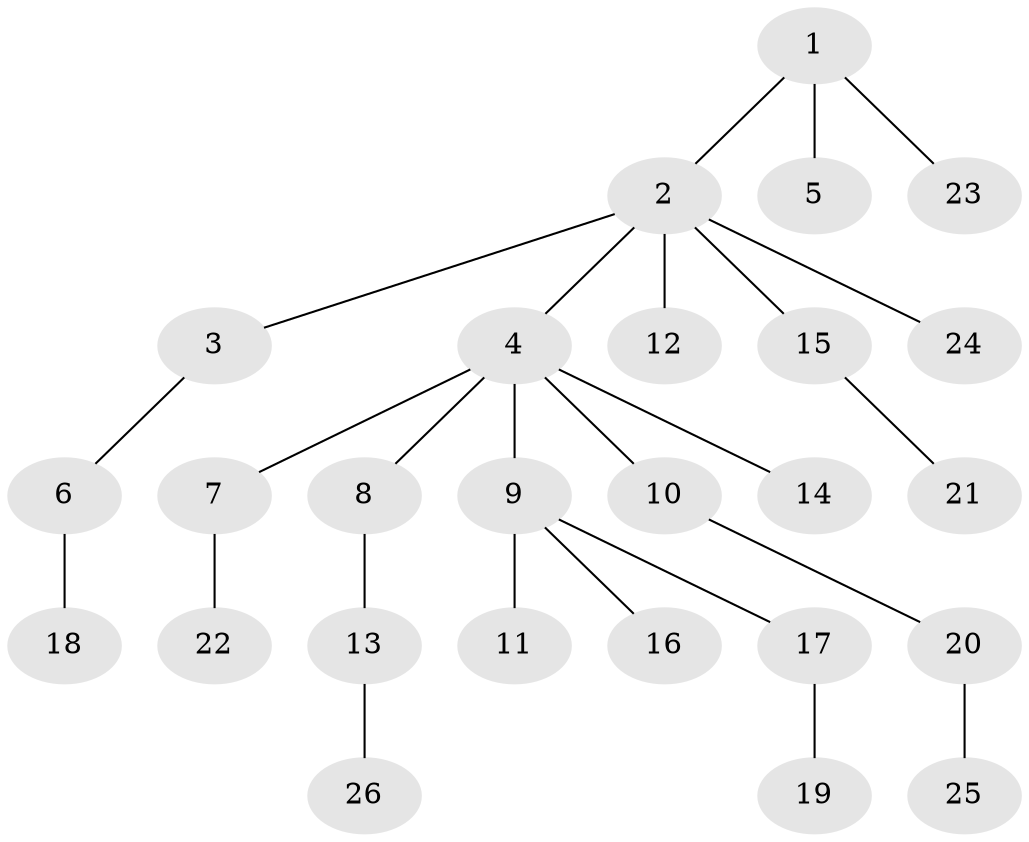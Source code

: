 // original degree distribution, {4: 0.02, 7: 0.04, 1: 0.56, 3: 0.14, 2: 0.2, 6: 0.02, 5: 0.02}
// Generated by graph-tools (version 1.1) at 2025/36/03/09/25 02:36:30]
// undirected, 26 vertices, 25 edges
graph export_dot {
graph [start="1"]
  node [color=gray90,style=filled];
  1;
  2;
  3;
  4;
  5;
  6;
  7;
  8;
  9;
  10;
  11;
  12;
  13;
  14;
  15;
  16;
  17;
  18;
  19;
  20;
  21;
  22;
  23;
  24;
  25;
  26;
  1 -- 2 [weight=1.0];
  1 -- 5 [weight=1.0];
  1 -- 23 [weight=1.0];
  2 -- 3 [weight=1.0];
  2 -- 4 [weight=1.0];
  2 -- 12 [weight=1.0];
  2 -- 15 [weight=1.0];
  2 -- 24 [weight=1.0];
  3 -- 6 [weight=1.0];
  4 -- 7 [weight=1.0];
  4 -- 8 [weight=1.0];
  4 -- 9 [weight=1.0];
  4 -- 10 [weight=1.0];
  4 -- 14 [weight=1.0];
  6 -- 18 [weight=1.0];
  7 -- 22 [weight=4.0];
  8 -- 13 [weight=1.0];
  9 -- 11 [weight=5.0];
  9 -- 16 [weight=1.0];
  9 -- 17 [weight=1.0];
  10 -- 20 [weight=1.0];
  13 -- 26 [weight=1.0];
  15 -- 21 [weight=1.0];
  17 -- 19 [weight=1.0];
  20 -- 25 [weight=1.0];
}
